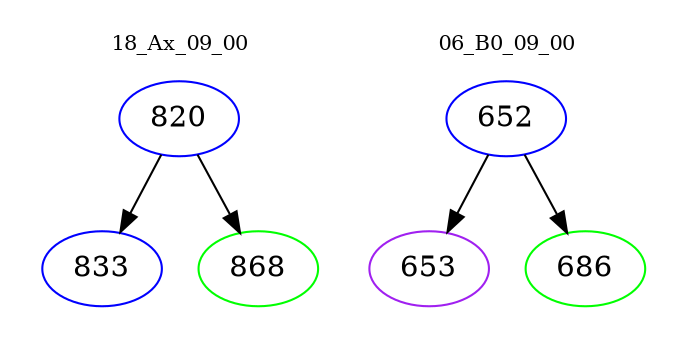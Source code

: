 digraph{
subgraph cluster_0 {
color = white
label = "18_Ax_09_00";
fontsize=10;
T0_820 [label="820", color="blue"]
T0_820 -> T0_833 [color="black"]
T0_833 [label="833", color="blue"]
T0_820 -> T0_868 [color="black"]
T0_868 [label="868", color="green"]
}
subgraph cluster_1 {
color = white
label = "06_B0_09_00";
fontsize=10;
T1_652 [label="652", color="blue"]
T1_652 -> T1_653 [color="black"]
T1_653 [label="653", color="purple"]
T1_652 -> T1_686 [color="black"]
T1_686 [label="686", color="green"]
}
}
